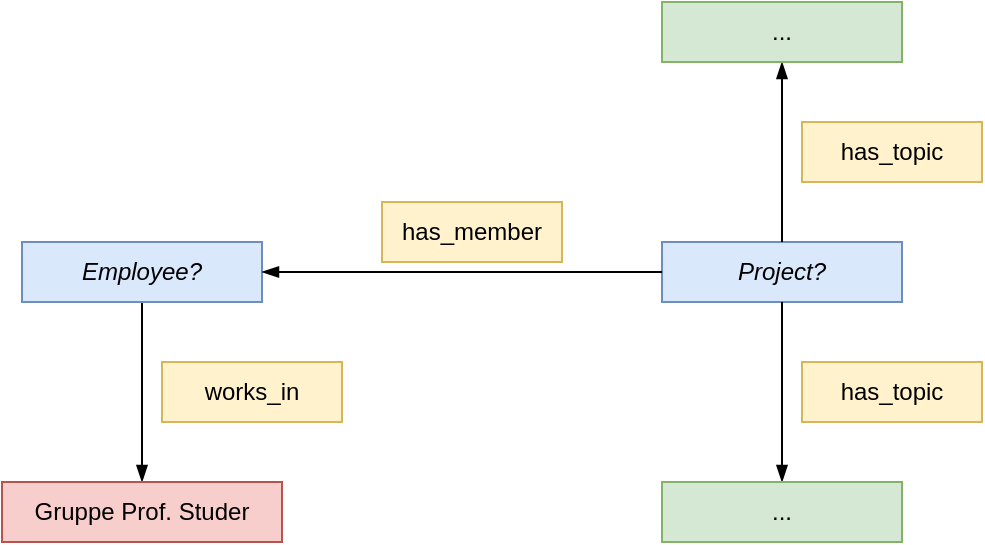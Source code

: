 <mxfile version="14.1.8" type="device"><diagram id="Ho3zfyTF60rxjPmT-saA" name="Page-1"><mxGraphModel dx="1106" dy="1003" grid="1" gridSize="10" guides="1" tooltips="1" connect="1" arrows="1" fold="1" page="1" pageScale="1" pageWidth="1169" pageHeight="827" math="0" shadow="0"><root><mxCell id="0"/><mxCell id="1" parent="0"/><mxCell id="P7ix7A1hdbyNXwfRaQ1g-1" style="edgeStyle=none;rounded=0;comic=0;orthogonalLoop=1;jettySize=auto;html=1;endArrow=blockThin;endFill=1;strokeWidth=1;fontSize=12;fontColor=#0000FF;" parent="1" source="P7ix7A1hdbyNXwfRaQ1g-2" target="P7ix7A1hdbyNXwfRaQ1g-3" edge="1"><mxGeometry relative="1" as="geometry"><mxPoint x="420" y="240" as="targetPoint"/></mxGeometry></mxCell><mxCell id="P7ix7A1hdbyNXwfRaQ1g-2" value="&lt;i&gt;Employee?&lt;/i&gt;" style="rounded=0;whiteSpace=wrap;html=1;shadow=0;glass=0;strokeColor=#6c8ebf;strokeWidth=1;fontSize=12;align=center;fillColor=#dae8fc;fontStyle=0" parent="1" vertex="1"><mxGeometry x="140" y="290" width="120" height="30" as="geometry"/></mxCell><mxCell id="P7ix7A1hdbyNXwfRaQ1g-3" value="Gruppe Prof. Studer" style="rounded=0;whiteSpace=wrap;html=1;shadow=0;glass=0;strokeColor=#b85450;strokeWidth=1;fontSize=12;align=center;fillColor=#f8cecc;fontStyle=0" parent="1" vertex="1"><mxGeometry x="130" y="410" width="140" height="30" as="geometry"/></mxCell><mxCell id="P7ix7A1hdbyNXwfRaQ1g-4" value="works_in" style="rounded=0;whiteSpace=wrap;html=1;shadow=0;glass=0;strokeColor=#d6b656;strokeWidth=1;fontSize=12;align=center;fillColor=#fff2cc;fontStyle=0" parent="1" vertex="1"><mxGeometry x="210" y="350" width="90" height="30" as="geometry"/></mxCell><mxCell id="P7ix7A1hdbyNXwfRaQ1g-5" value="Project?" style="rounded=0;whiteSpace=wrap;html=1;shadow=0;glass=0;strokeColor=#6c8ebf;strokeWidth=1;fontSize=12;align=center;fillColor=#dae8fc;fontStyle=2" parent="1" vertex="1"><mxGeometry x="460" y="290" width="120" height="30" as="geometry"/></mxCell><mxCell id="P7ix7A1hdbyNXwfRaQ1g-6" style="edgeStyle=none;rounded=0;comic=0;orthogonalLoop=1;jettySize=auto;html=1;endArrow=blockThin;endFill=1;strokeWidth=1;fontSize=12;fontColor=#0000FF;" parent="1" source="P7ix7A1hdbyNXwfRaQ1g-5" target="P7ix7A1hdbyNXwfRaQ1g-2" edge="1"><mxGeometry relative="1" as="geometry"><mxPoint x="230" y="440" as="targetPoint"/><mxPoint x="360" y="350" as="sourcePoint"/></mxGeometry></mxCell><mxCell id="P7ix7A1hdbyNXwfRaQ1g-7" value="has_member" style="rounded=0;whiteSpace=wrap;html=1;shadow=0;glass=0;strokeColor=#d6b656;strokeWidth=1;fontSize=12;align=center;fillColor=#fff2cc;fontStyle=0" parent="1" vertex="1"><mxGeometry x="320" y="270" width="90" height="30" as="geometry"/></mxCell><mxCell id="P7ix7A1hdbyNXwfRaQ1g-8" style="edgeStyle=none;rounded=0;comic=0;orthogonalLoop=1;jettySize=auto;html=1;endArrow=blockThin;endFill=1;strokeWidth=1;fontSize=12;fontColor=#0000FF;" parent="1" source="P7ix7A1hdbyNXwfRaQ1g-5" target="P7ix7A1hdbyNXwfRaQ1g-13" edge="1"><mxGeometry relative="1" as="geometry"><mxPoint x="590" y="410" as="targetPoint"/><mxPoint x="560" y="400" as="sourcePoint"/></mxGeometry></mxCell><mxCell id="P7ix7A1hdbyNXwfRaQ1g-9" style="edgeStyle=none;rounded=0;comic=0;orthogonalLoop=1;jettySize=auto;html=1;endArrow=blockThin;endFill=1;strokeWidth=1;fontSize=12;fontColor=#0000FF;" parent="1" source="P7ix7A1hdbyNXwfRaQ1g-5" target="P7ix7A1hdbyNXwfRaQ1g-10" edge="1"><mxGeometry relative="1" as="geometry"><mxPoint x="320" y="325" as="targetPoint"/><mxPoint x="480" y="325" as="sourcePoint"/></mxGeometry></mxCell><mxCell id="P7ix7A1hdbyNXwfRaQ1g-10" value="..." style="rounded=0;whiteSpace=wrap;html=1;shadow=0;glass=0;strokeColor=#82b366;strokeWidth=1;fontSize=12;align=center;fillColor=#d5e8d4;fontStyle=0" parent="1" vertex="1"><mxGeometry x="460" y="170" width="120" height="30" as="geometry"/></mxCell><mxCell id="P7ix7A1hdbyNXwfRaQ1g-11" value="has_topic" style="rounded=0;whiteSpace=wrap;html=1;shadow=0;glass=0;strokeColor=#d6b656;strokeWidth=1;fontSize=12;align=center;fillColor=#fff2cc;fontStyle=0" parent="1" vertex="1"><mxGeometry x="530" y="350" width="90" height="30" as="geometry"/></mxCell><mxCell id="P7ix7A1hdbyNXwfRaQ1g-12" value="has_topic" style="rounded=0;whiteSpace=wrap;html=1;shadow=0;glass=0;strokeColor=#d6b656;strokeWidth=1;fontSize=12;align=center;fillColor=#fff2cc;fontStyle=0" parent="1" vertex="1"><mxGeometry x="530" y="230" width="90" height="30" as="geometry"/></mxCell><mxCell id="P7ix7A1hdbyNXwfRaQ1g-13" value="..." style="rounded=0;whiteSpace=wrap;html=1;shadow=0;glass=0;strokeColor=#82b366;strokeWidth=1;fontSize=12;align=center;fillColor=#d5e8d4;fontStyle=0" parent="1" vertex="1"><mxGeometry x="460" y="410" width="120" height="30" as="geometry"/></mxCell></root></mxGraphModel></diagram></mxfile>